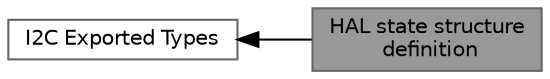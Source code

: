 digraph "HAL state structure definition"
{
 // LATEX_PDF_SIZE
  bgcolor="transparent";
  edge [fontname=Helvetica,fontsize=10,labelfontname=Helvetica,labelfontsize=10];
  node [fontname=Helvetica,fontsize=10,shape=box,height=0.2,width=0.4];
  rankdir=LR;
  Node1 [id="Node000001",label="HAL state structure\l definition",height=0.2,width=0.4,color="gray40", fillcolor="grey60", style="filled", fontcolor="black",tooltip="HAL State structure definition."];
  Node2 [id="Node000002",label="I2C Exported Types",height=0.2,width=0.4,color="grey40", fillcolor="white", style="filled",URL="$group__I2C__Exported__Types.html",tooltip=" "];
  Node2->Node1 [shape=plaintext, dir="back", style="solid"];
}
